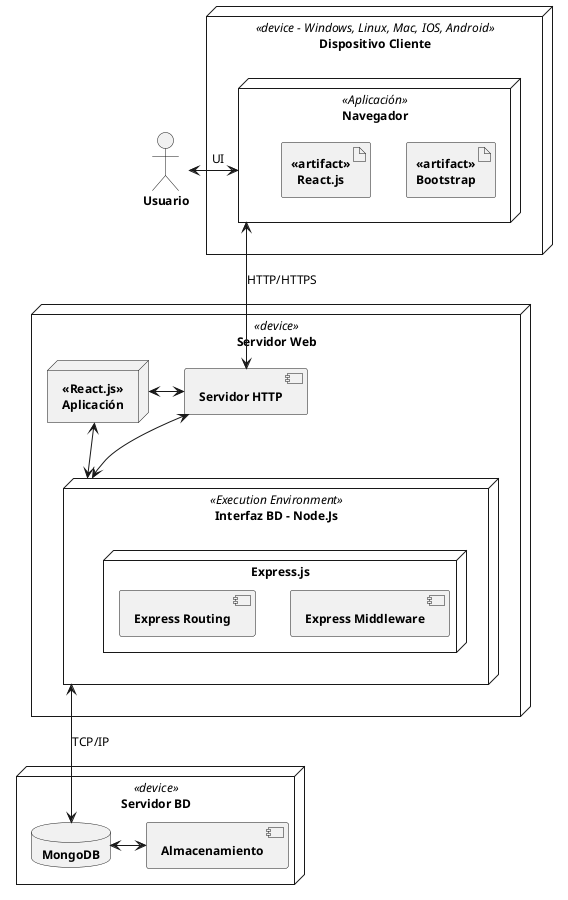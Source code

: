 @startuml
<style>
title{
	FontName JetBrains Mono
	FontStyle Bold
	FontSize 14
}
componentDiagram{
	FontName JetBrains Mono
	FontSize 12
}

</style>

' !include https://raw.githubusercontent.com/ptrkcsk/one-dark-plantuml-theme/v1.0.0/theme.puml

' title Diagrama de Despliegue\nSistema de Reserva\npara Plataforma de Envíos InstaYA
actor "Usuario"
' node node [
' <b>Sistema de Login
' ----
' Inicializa el panel de usuario
' Registra Usuario

' ]

node "Dispositivo Cliente" <<device - Windows, Linux, Mac, IOS, Android>> {

    node Navegador <<Aplicación>> {
        artifact Bootstrap <<artifact>>
        artifact React.js <<artifact>>
    }

}

node "Servidor Web" <<device>> {
    node "Aplicación" <<React.js>> {
        ' [Login]
        ' [Registro]
        ' [Listado Órdenes]
        ' [Registro Órdenes]
        ' [Actualización Órdenes]

    }
    component "Servidor HTTP"
    node "Interfaz BD - Node.Js" <<Execution Environment>> as IBD {
        node "Express.js" {
            [Express Middleware]
            [Express Routing]

        }

    }
}

node "Servidor BD" <<device>> {

    database "MongoDB"
    component "Almacenamiento"
}

' node ISP <<Access Point>> {
'     rectangle "???"
' }
' node "ISP"


[Usuario] <-> Navegador : UI
' Navegador <--> ISP : HTTP/HTTPS
' ISP <--> [Servidor HTTP] : HTTP/HTTPS
Navegador <--> [Servidor HTTP] : HTTP/HTTPS
Aplicación <-> [Servidor HTTP]
Aplicación <-> IBD
[Servidor HTTP] <--> IBD


' [Navegador] <--> [Servidor HTTP] : <<HTTP/HTTPS>>\nISP
IBD <--> [MongoDB] : TCP/IP
[MongoDB] <-> [Almacenamiento]

' [Login] -> [Registro]
' [Login] --> [Listado Órdenes]
' [Listado Órdenes] -> [Actualización Órdenes]
' [Listado Órdenes] --> [Registro Órdenes]

@enduml